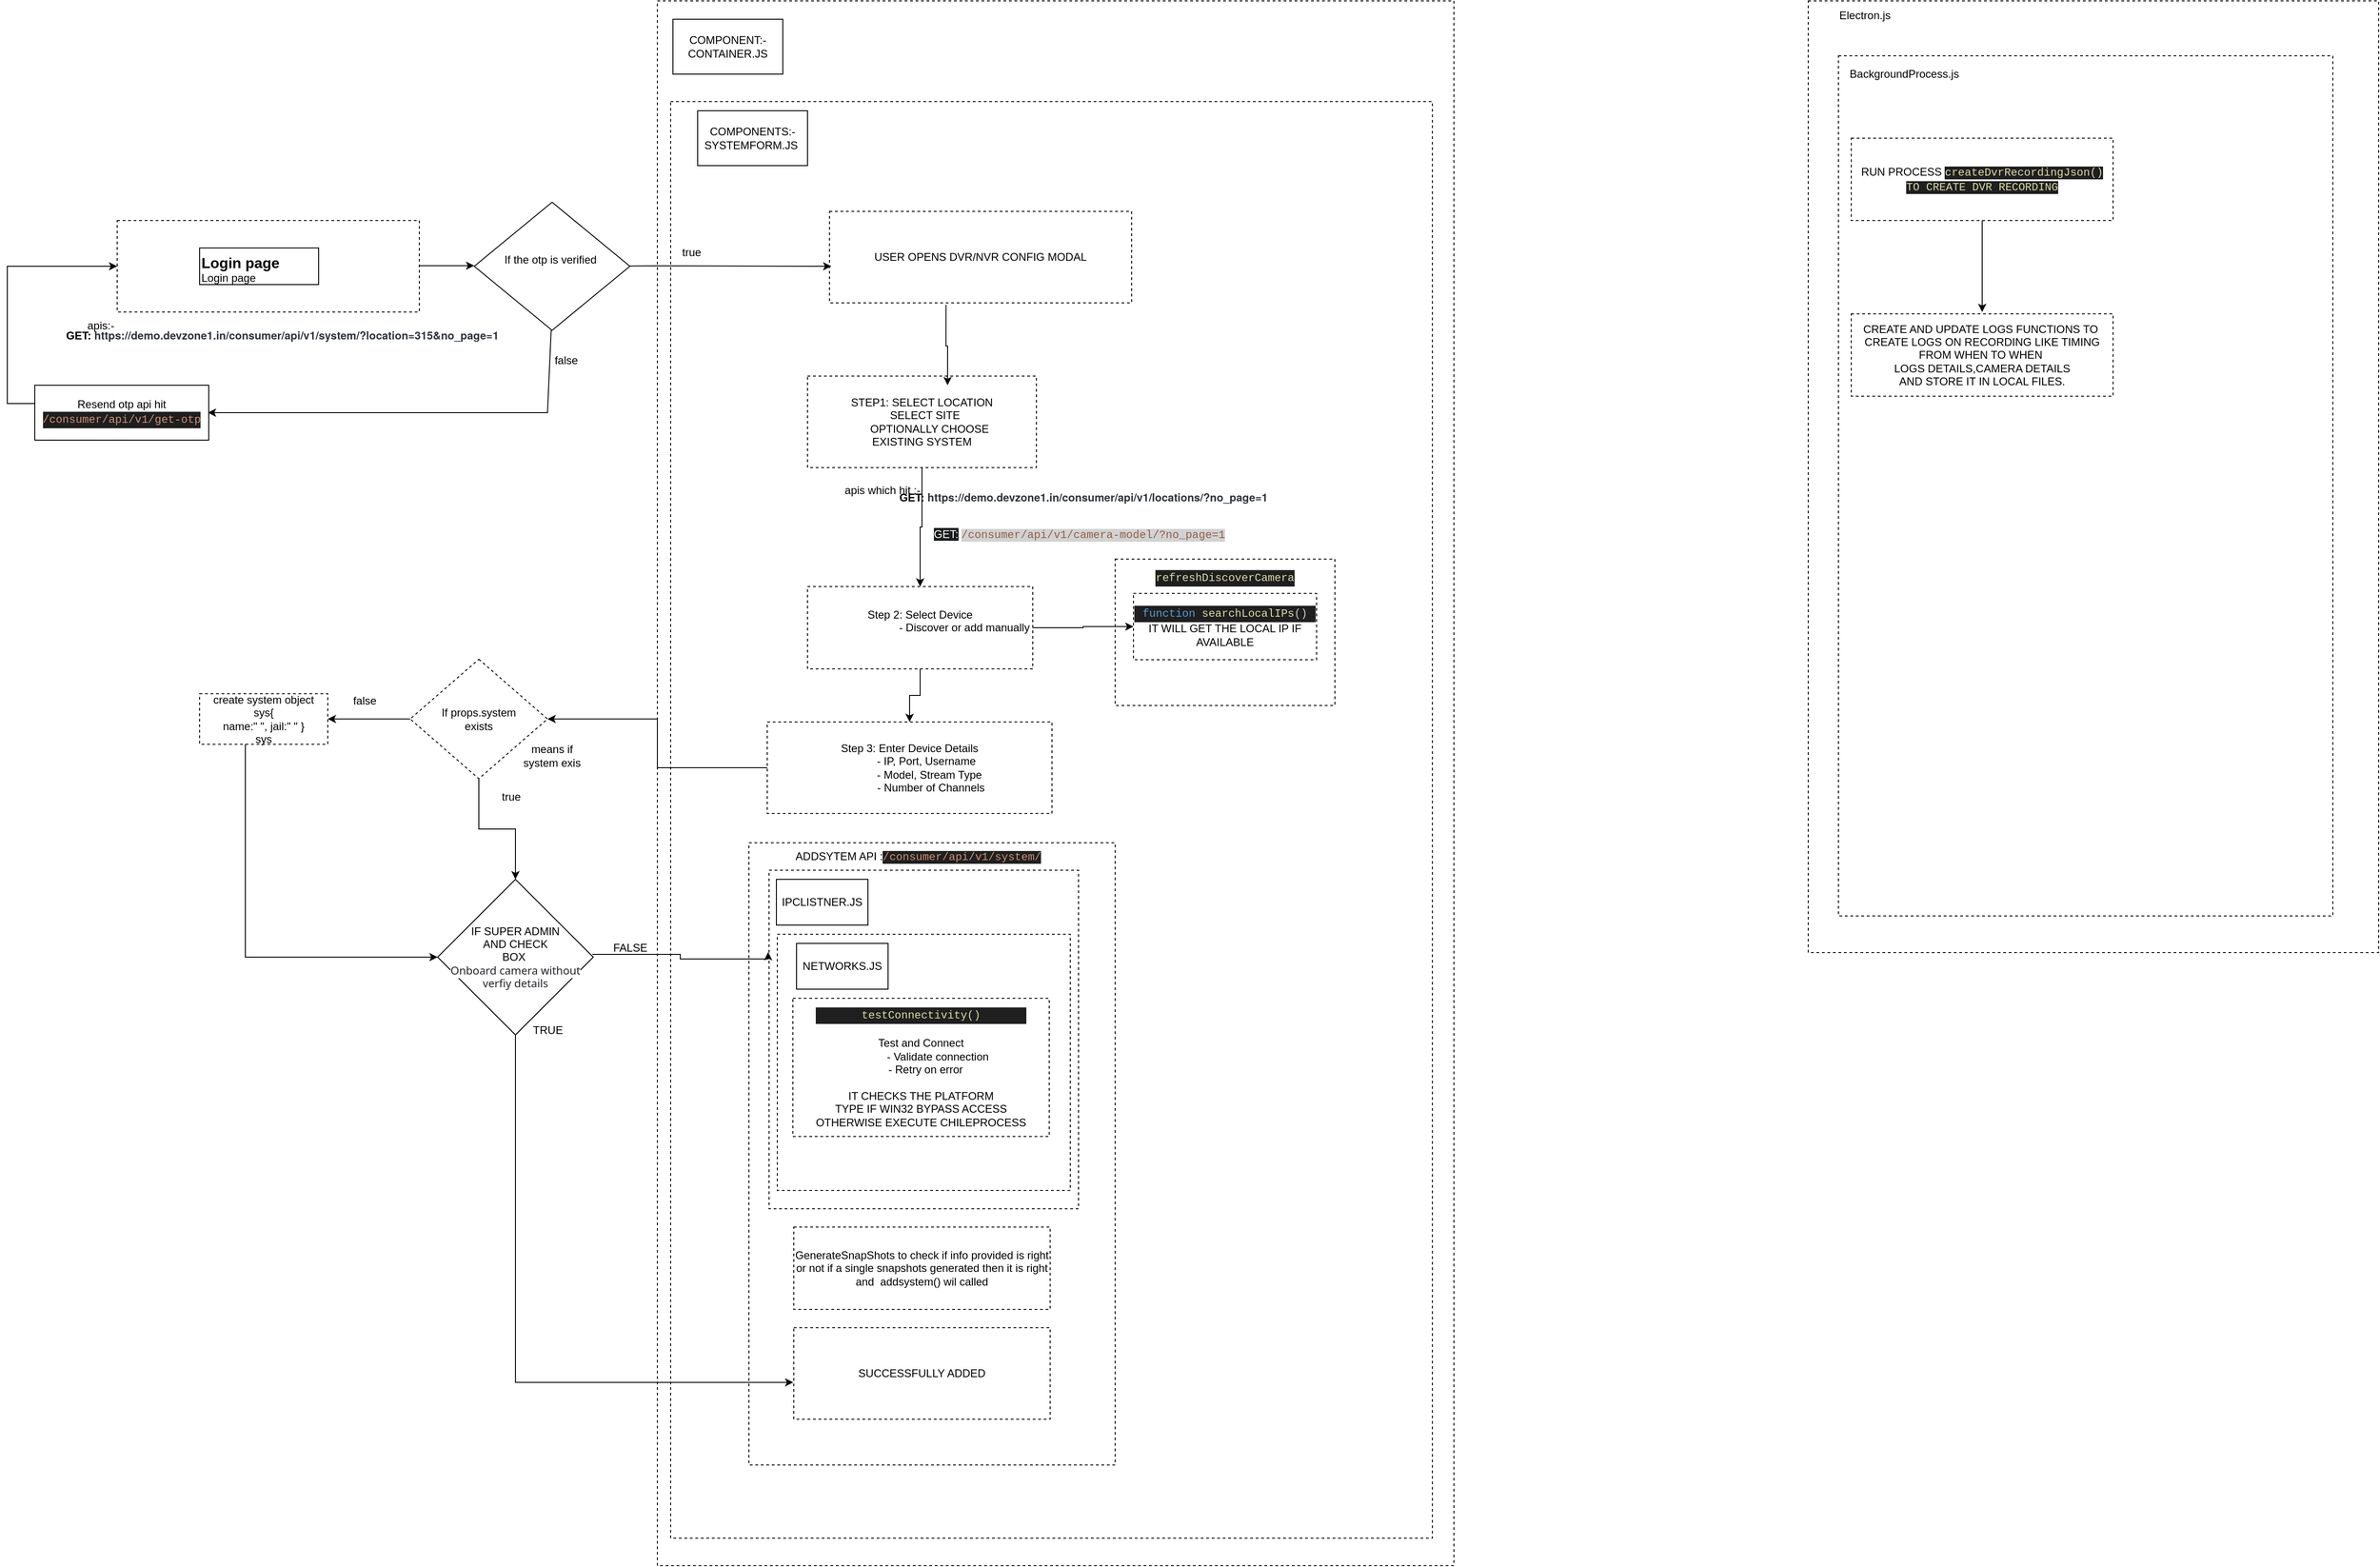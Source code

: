 <mxfile version="27.0.3">
  <diagram id="mqHwGI_LqDd8mVgrgTSP" name="Page-5">
    <mxGraphModel dx="3386" dy="3009" grid="1" gridSize="10" guides="1" tooltips="1" connect="1" arrows="1" fold="1" page="1" pageScale="1" pageWidth="827" pageHeight="1169" math="0" shadow="0">
      <root>
        <mxCell id="0" />
        <mxCell id="1" parent="0" />
        <mxCell id="ppjuHjVN80IBX7eoUQ1A-39" value="" style="rounded=0;whiteSpace=wrap;html=1;fillColor=none;dashed=1;" parent="1" vertex="1">
          <mxGeometry x="1310" y="400" width="240" height="160" as="geometry" />
        </mxCell>
        <mxCell id="ppjuHjVN80IBX7eoUQ1A-1" value="" style="rounded=0;whiteSpace=wrap;html=1;dashed=1;fillColor=none;" parent="1" vertex="1">
          <mxGeometry x="810" y="-210" width="870" height="1710" as="geometry" />
        </mxCell>
        <mxCell id="HiTxKXa3_X5GdERSaHN6-8" value="" style="rounded=0;whiteSpace=wrap;html=1;fillColor=none;dashed=1;" parent="1" vertex="1">
          <mxGeometry x="941" y="810" width="320" height="280" as="geometry" />
        </mxCell>
        <mxCell id="8ImkMyxDt-3jETlRQK3P-9" value="" style="rounded=0;whiteSpace=wrap;html=1;dashed=1;fillColor=none;" parent="1" vertex="1">
          <mxGeometry x="824.5" y="-100" width="832" height="1570" as="geometry" />
        </mxCell>
        <mxCell id="HiTxKXa3_X5GdERSaHN6-6" value="" style="rounded=0;whiteSpace=wrap;html=1;fillColor=none;dashed=1;" parent="1" vertex="1">
          <mxGeometry x="932" y="740" width="338" height="370" as="geometry" />
        </mxCell>
        <mxCell id="l-mH_1mAu79jWL0PEHqd-5" value="" style="rounded=0;whiteSpace=wrap;html=1;fillColor=none;dashed=1;" parent="1" vertex="1">
          <mxGeometry x="220" y="30" width="330" height="100" as="geometry" />
        </mxCell>
        <object placeholders="1" c4Name="Login page" c4Type="ContainerScopeBoundary" c4Description="Login page" label="&lt;font style=&quot;font-size: 16px&quot;&gt;&lt;b&gt;&lt;div style=&quot;text-align: left&quot;&gt;%c4Name%&lt;/div&gt;&lt;/b&gt;&lt;/font&gt;&lt;div style=&quot;text-align: left&quot;&gt;%c4Description%&lt;/div&gt;" id="l-mH_1mAu79jWL0PEHqd-7">
          <mxCell style="text;html=1;strokeColor=default;fillColor=none;align=left;verticalAlign=top;whiteSpace=wrap;rounded=0;metaEdit=1;allowArrows=0;resizable=1;rotatable=0;connectable=0;recursiveResize=0;expand=0;pointerEvents=0;points=[[0.25,0,0],[0.5,0,0],[0.75,0,0],[1,0.25,0],[1,0.5,0],[1,0.75,0],[0.75,1,0],[0.5,1,0],[0.25,1,0],[0,0.75,0],[0,0.5,0],[0,0.25,0]];" parent="1" vertex="1">
            <mxGeometry x="310" y="60" width="130" height="40" as="geometry" />
          </mxCell>
        </object>
        <mxCell id="l-mH_1mAu79jWL0PEHqd-9" value="" style="endArrow=classic;html=1;rounded=0;exitX=0.5;exitY=1;exitDx=0;exitDy=0;" parent="1" edge="1">
          <mxGeometry width="50" height="50" relative="1" as="geometry">
            <mxPoint x="550" y="79.33" as="sourcePoint" />
            <mxPoint x="610" y="79.33" as="targetPoint" />
          </mxGeometry>
        </mxCell>
        <mxCell id="b4lAhZ-h5LxbgZ7CZo-v-1" value="If the otp is verified&amp;nbsp;&lt;div&gt;&lt;br/&gt;&lt;/div&gt;" style="rhombus;whiteSpace=wrap;html=1;strokeColor=default;align=center;verticalAlign=middle;fontFamily=Helvetica;fontSize=12;fontColor=default;fillColor=default;" parent="1" vertex="1">
          <mxGeometry x="610" y="10" width="170" height="140" as="geometry" />
        </mxCell>
        <mxCell id="TsyTJeLZrPShMUgmSIud-1" style="edgeStyle=orthogonalEdgeStyle;rounded=0;orthogonalLoop=1;jettySize=auto;html=1;entryX=0.463;entryY=-0.021;entryDx=0;entryDy=0;entryPerimeter=0;" parent="1" edge="1">
          <mxGeometry relative="1" as="geometry">
            <mxPoint x="1126.98" y="210.0" as="targetPoint" />
            <mxPoint x="1125.23" y="122.1" as="sourcePoint" />
            <Array as="points">
              <mxPoint x="1125.23" y="167.1" />
              <mxPoint x="1127.23" y="167.1" />
            </Array>
          </mxGeometry>
        </mxCell>
        <mxCell id="yhsVgUrrOjak_2UAdhd8-2" value="USER OPENS DVR/NVR CONFIG MODAL" style="rounded=0;whiteSpace=wrap;html=1;fillColor=none;dashed=1;" parent="1" vertex="1">
          <mxGeometry x="998" y="20" width="330" height="100" as="geometry" />
        </mxCell>
        <mxCell id="yhsVgUrrOjak_2UAdhd8-3" value="" style="endArrow=classic;html=1;rounded=0;exitX=0.5;exitY=1;exitDx=0;exitDy=0;" parent="1" edge="1">
          <mxGeometry width="50" height="50" relative="1" as="geometry">
            <mxPoint x="780" y="79.77" as="sourcePoint" />
            <mxPoint x="1000" y="80" as="targetPoint" />
            <Array as="points">
              <mxPoint x="810" y="79.44" />
            </Array>
          </mxGeometry>
        </mxCell>
        <mxCell id="yhsVgUrrOjak_2UAdhd8-8" value="&lt;b&gt;GET:&lt;span style=&quot;color: rgb(47, 53, 60); font-family: &amp;quot;Helvetica Neue&amp;quot;; text-align: start; text-indent: -36px; -webkit-text-stroke-color: rgb(47, 53, 60); text-wrap-mode: wrap; background-color: transparent;&quot;&gt;&amp;nbsp;&lt;/span&gt;&lt;span style=&quot;color: rgb(47, 53, 60); font-family: &amp;quot;Helvetica Neue&amp;quot;; text-align: start; text-indent: -36px; -webkit-text-stroke-color: rgb(47, 53, 60); text-wrap-mode: wrap; background-color: transparent;&quot;&gt;https://demo.devzone1.in/consumer/api/v1/system/?location=315&amp;amp;no_page=1&lt;/span&gt;&lt;/b&gt;" style="text;html=1;align=center;verticalAlign=middle;resizable=0;points=[];autosize=1;strokeColor=none;fillColor=none;" parent="1" vertex="1">
          <mxGeometry x="150" y="140" width="500" height="30" as="geometry" />
        </mxCell>
        <mxCell id="yhsVgUrrOjak_2UAdhd8-11" value="&amp;nbsp; &amp;nbsp; &amp;nbsp; &amp;nbsp; apis:-&amp;nbsp;" style="text;html=1;align=center;verticalAlign=middle;resizable=0;points=[];autosize=1;strokeColor=none;fillColor=none;" parent="1" vertex="1">
          <mxGeometry x="150" y="130" width="80" height="30" as="geometry" />
        </mxCell>
        <mxCell id="yhsVgUrrOjak_2UAdhd8-12" value="true" style="text;html=1;align=center;verticalAlign=middle;resizable=0;points=[];autosize=1;strokeColor=none;fillColor=none;" parent="1" vertex="1">
          <mxGeometry x="827" y="50" width="40" height="30" as="geometry" />
        </mxCell>
        <mxCell id="yhsVgUrrOjak_2UAdhd8-14" value="" style="endArrow=classic;html=1;rounded=0;exitX=0.5;exitY=1;exitDx=0;exitDy=0;" parent="1" edge="1">
          <mxGeometry width="50" height="50" relative="1" as="geometry">
            <mxPoint x="694" y="150" as="sourcePoint" />
            <mxPoint x="319" y="240" as="targetPoint" />
            <Array as="points">
              <mxPoint x="690" y="240" />
            </Array>
          </mxGeometry>
        </mxCell>
        <mxCell id="yhsVgUrrOjak_2UAdhd8-18" style="edgeStyle=orthogonalEdgeStyle;rounded=0;orthogonalLoop=1;jettySize=auto;html=1;entryX=0;entryY=0.5;entryDx=0;entryDy=0;" parent="1" source="yhsVgUrrOjak_2UAdhd8-16" target="l-mH_1mAu79jWL0PEHqd-5" edge="1">
          <mxGeometry relative="1" as="geometry">
            <Array as="points">
              <mxPoint x="100" y="230" />
              <mxPoint x="100" y="80" />
            </Array>
          </mxGeometry>
        </mxCell>
        <mxCell id="yhsVgUrrOjak_2UAdhd8-16" value="Resend otp api hit&lt;br&gt;&lt;div style=&quot;color: rgb(204, 204, 204); background-color: rgb(31, 31, 31); font-family: Menlo, Monaco, &amp;quot;Courier New&amp;quot;, monospace; line-height: 18px; white-space: pre;&quot;&gt;&lt;span style=&quot;color: #ce9178;&quot;&gt;/consumer/api/v1/get-otp&lt;/span&gt;&lt;/div&gt;" style="rounded=0;whiteSpace=wrap;html=1;" parent="1" vertex="1">
          <mxGeometry x="130" y="210" width="190" height="60" as="geometry" />
        </mxCell>
        <mxCell id="8ImkMyxDt-3jETlRQK3P-1" style="edgeStyle=orthogonalEdgeStyle;rounded=0;orthogonalLoop=1;jettySize=auto;html=1;" parent="1" source="TsyTJeLZrPShMUgmSIud-3" target="TsyTJeLZrPShMUgmSIud-8" edge="1">
          <mxGeometry relative="1" as="geometry" />
        </mxCell>
        <mxCell id="TsyTJeLZrPShMUgmSIud-3" value="STEP1: SELECT LOCATION&lt;br&gt;&amp;nbsp; SELECT SITE&lt;br&gt;&amp;nbsp; &amp;nbsp; &amp;nbsp; &amp;nbsp; &amp;nbsp; &amp;nbsp; &amp;nbsp; &amp;nbsp; &amp;nbsp; OPTIONALLY CHOOSE&amp;nbsp; &amp;nbsp; &amp;nbsp; &amp;nbsp; &amp;nbsp; &amp;nbsp; &amp;nbsp; EXISTING SYSTEM" style="rounded=0;whiteSpace=wrap;html=1;fillColor=none;dashed=1;" parent="1" vertex="1">
          <mxGeometry x="974" y="200" width="250" height="100" as="geometry" />
        </mxCell>
        <mxCell id="TsyTJeLZrPShMUgmSIud-4" value="apis which hit :-" style="text;strokeColor=none;align=center;fillColor=none;html=1;verticalAlign=middle;whiteSpace=wrap;rounded=0;" parent="1" vertex="1">
          <mxGeometry x="1011" y="310" width="90" height="30" as="geometry" />
        </mxCell>
        <mxCell id="TsyTJeLZrPShMUgmSIud-7" value="&lt;b&gt;GET:&lt;span style=&quot;-webkit-text-stroke-color: rgb(47, 53, 60); text-wrap-mode: wrap; background-color: transparent; color: rgb(47, 53, 60); font-family: &amp;quot;Helvetica Neue&amp;quot;; text-align: start; text-indent: -36px;&quot;&gt;&amp;nbsp;&lt;/span&gt;&lt;span style=&quot;-webkit-text-stroke-color: rgb(47, 53, 60); text-wrap-mode: wrap; background-color: transparent; color: rgb(47, 53, 60); font-family: &amp;quot;Helvetica Neue&amp;quot;; text-align: start; text-indent: -36px;&quot;&gt;https://demo.devzone1.in/consumer/api/v1/locations/?no_page=1&lt;/span&gt;&lt;/b&gt;" style="text;html=1;align=center;verticalAlign=middle;resizable=0;points=[];autosize=1;strokeColor=none;fillColor=none;" parent="1" vertex="1">
          <mxGeometry x="1060" y="317" width="430" height="30" as="geometry" />
        </mxCell>
        <mxCell id="scb2lOnAkoNS8JEHy761-16" style="edgeStyle=orthogonalEdgeStyle;rounded=0;orthogonalLoop=1;jettySize=auto;html=1;entryX=0.5;entryY=0;entryDx=0;entryDy=0;" parent="1" source="TsyTJeLZrPShMUgmSIud-8" target="8ImkMyxDt-3jETlRQK3P-12" edge="1">
          <mxGeometry relative="1" as="geometry" />
        </mxCell>
        <mxCell id="ppjuHjVN80IBX7eoUQ1A-38" style="edgeStyle=orthogonalEdgeStyle;rounded=0;orthogonalLoop=1;jettySize=auto;html=1;entryX=0;entryY=0.5;entryDx=0;entryDy=0;" parent="1" source="TsyTJeLZrPShMUgmSIud-8" target="8ImkMyxDt-3jETlRQK3P-7" edge="1">
          <mxGeometry relative="1" as="geometry" />
        </mxCell>
        <mxCell id="TsyTJeLZrPShMUgmSIud-8" value="Step 2: Select Device&lt;div&gt;&amp;nbsp; &amp;nbsp; &amp;nbsp; &amp;nbsp; &amp;nbsp; &amp;nbsp; &amp;nbsp; &amp;nbsp; &amp;nbsp; &amp;nbsp; &amp;nbsp; &amp;nbsp; &amp;nbsp; &amp;nbsp; &amp;nbsp;- Discover or add manually&lt;br&gt;&lt;br&gt;&lt;/div&gt;" style="rounded=0;whiteSpace=wrap;html=1;fillColor=none;dashed=1;" parent="1" vertex="1">
          <mxGeometry x="974" y="430" width="246" height="90" as="geometry" />
        </mxCell>
        <mxCell id="8ImkMyxDt-3jETlRQK3P-3" value="&lt;div style=&quot;color: rgb(204, 204, 204); background-color: rgb(31, 31, 31); font-family: Menlo, Monaco, &amp;quot;Courier New&amp;quot;, monospace; font-weight: normal; font-size: 12px; line-height: 18px; white-space: pre;&quot;&gt;&lt;br&gt;&lt;/div&gt;" style="text;whiteSpace=wrap;html=1;" parent="1" vertex="1">
          <mxGeometry x="1090" y="380" width="320" height="40" as="geometry" />
        </mxCell>
        <UserObject label="&lt;span style=&quot;color: rgb(255, 255, 255); font-family: Helvetica; font-size: 12px; font-style: normal; font-variant-ligatures: normal; font-variant-caps: normal; font-weight: 400; letter-spacing: normal; orphans: 2; text-align: center; text-indent: 0px; text-transform: none; widows: 2; word-spacing: 0px; -webkit-text-stroke-width: 0px; white-space: nowrap; background-color: rgb(27, 29, 30); text-decoration-thickness: initial; text-decoration-style: initial; text-decoration-color: initial; float: none; display: inline !important;&quot;&gt;GET:&lt;/span&gt;&lt;b style=&quot;forced-color-adjust: none; font-size: 12px; font-style: normal; font-variant-ligatures: normal; font-variant-caps: normal; letter-spacing: normal; orphans: 2; text-transform: none; widows: 2; word-spacing: 0px; -webkit-text-stroke: 0px rgb(47, 53, 60); white-space: normal; background-color: transparent; text-decoration-thickness: initial; text-decoration-style: initial; text-decoration-color: initial; color: rgb(47, 53, 60); font-family: &amp;quot;Helvetica Neue&amp;quot;; text-align: start; text-indent: -36px; box-shadow: none !important;&quot;&gt;&amp;nbsp;&lt;/b&gt;&lt;span style=&quot;color: rgb(145, 93, 71); font-family: Menlo, Monaco, &amp;quot;Courier New&amp;quot;, monospace; white-space: pre; background-color: rgb(210, 210, 210);&quot;&gt;/consumer/api/v1/camera-model/?no_page=1&lt;/span&gt;" link="&lt;span style=&quot;color: rgb(255, 255, 255); font-family: Helvetica; font-size: 12px; font-style: normal; font-variant-ligatures: normal; font-variant-caps: normal; font-weight: 400; letter-spacing: normal; orphans: 2; text-align: center; text-indent: 0px; text-transform: none; widows: 2; word-spacing: 0px; -webkit-text-stroke-width: 0px; white-space: nowrap; background-color: rgb(27, 29, 30); text-decoration-thickness: initial; text-decoration-style: initial; text-decoration-color: initial; display: inline !important; float: none;&quot;&gt;GET:&lt;/span&gt;&lt;b data-mx-given-colors=&quot;{&amp;quot;-webkit-text-stroke-color&amp;quot;:&amp;quot;rgb(47, 53, 60)&amp;quot;,&amp;quot;color&amp;quot;:&amp;quot;rgb(47, 53, 60)&amp;quot;}&quot; style=&quot;forced-color-adjust: none; box-shadow: none !important; font-size: 12px; font-style: normal; font-variant-ligatures: normal; font-variant-caps: normal; letter-spacing: normal; orphans: 2; text-transform: none; widows: 2; word-spacing: 0px; -webkit-text-stroke: 0px light-dark(rgb(47, 53, 60), rgb(188, 193, 199)); white-space: normal; background-color: transparent; text-decoration-thickness: initial; text-decoration-style: initial; text-decoration-color: initial; color: light-dark(rgb(47, 53, 60), rgb(188, 193, 199)); font-family: &amp;quot;Helvetica Neue&amp;quot;; text-align: start; text-indent: -36px;&quot;&gt;&amp;nbsp;&lt;/b&gt;&lt;span data-mx-given-colors=&quot;{&amp;quot;-webkit-text-stroke-color&amp;quot;:&amp;quot;rgb(47, 53, 60)&amp;quot;,&amp;quot;color&amp;quot;:&amp;quot;rgb(47, 53, 60)&amp;quot;}&quot; style=&quot;forced-color-adjust: none; box-shadow: none !important; font-size: 12px; font-style: normal; font-variant-ligatures: normal; font-variant-caps: normal; font-weight: 400; letter-spacing: normal; orphans: 2; text-transform: none; widows: 2; word-spacing: 0px; -webkit-text-stroke: 0px light-dark(rgb(47, 53, 60), rgb(188, 193, 199)); white-space: normal; background-color: transparent; text-decoration-thickness: initial; text-decoration-style: initial; text-decoration-color: initial; color: light-dark(rgb(47, 53, 60), rgb(188, 193, 199)); font-family: &amp;quot;Helvetica Neue&amp;quot;; text-align: start; text-indent: -36px;&quot;&gt;https://demo.devzone1.in/consumer/api/v1/locations/?no_page=1&lt;/span&gt;" id="8ImkMyxDt-3jETlRQK3P-4">
          <mxCell style="text;whiteSpace=wrap;html=1;" parent="1" vertex="1">
            <mxGeometry x="1110" y="358" width="420" height="40" as="geometry" />
          </mxCell>
        </UserObject>
        <mxCell id="8ImkMyxDt-3jETlRQK3P-7" value="&lt;div&gt;&lt;div style=&quot;color: rgb(204, 204, 204); background-color: rgb(31, 31, 31); font-family: Menlo, Monaco, &amp;quot;Courier New&amp;quot;, monospace; line-height: 18px; white-space: pre;&quot;&gt;&lt;span style=&quot;color: rgb(86, 156, 214);&quot;&gt;function&lt;/span&gt; &lt;span style=&quot;color: rgb(220, 220, 170);&quot;&gt;searchLocalIPs&lt;/span&gt;()&lt;/div&gt;IT WILL GET THE LOCAL IP IF AVAILABLE&lt;/div&gt;" style="rounded=0;whiteSpace=wrap;html=1;fillColor=none;dashed=1;" parent="1" vertex="1">
          <mxGeometry x="1330" y="437.5" width="200" height="72.5" as="geometry" />
        </mxCell>
        <mxCell id="scb2lOnAkoNS8JEHy761-1" style="edgeStyle=orthogonalEdgeStyle;rounded=0;orthogonalLoop=1;jettySize=auto;html=1;entryX=-0.002;entryY=0.597;entryDx=0;entryDy=0;exitX=0.5;exitY=1;exitDx=0;exitDy=0;entryPerimeter=0;" parent="1" source="scb2lOnAkoNS8JEHy761-2" target="scb2lOnAkoNS8JEHy761-3" edge="1">
          <mxGeometry relative="1" as="geometry">
            <mxPoint x="810" y="910" as="targetPoint" />
            <mxPoint x="530" y="680" as="sourcePoint" />
            <Array as="points">
              <mxPoint x="655" y="1300" />
            </Array>
          </mxGeometry>
        </mxCell>
        <mxCell id="ppjuHjVN80IBX7eoUQ1A-26" style="edgeStyle=orthogonalEdgeStyle;rounded=0;orthogonalLoop=1;jettySize=auto;html=1;entryX=1;entryY=0.5;entryDx=0;entryDy=0;" parent="1" source="8ImkMyxDt-3jETlRQK3P-12" target="ppjuHjVN80IBX7eoUQ1A-25" edge="1">
          <mxGeometry relative="1" as="geometry" />
        </mxCell>
        <mxCell id="8ImkMyxDt-3jETlRQK3P-12" value="&lt;div&gt;Step 3: Enter Device Details&lt;/div&gt;&lt;div&gt;&amp;nbsp; &amp;nbsp; &amp;nbsp; &amp;nbsp; &amp;nbsp; &amp;nbsp;- IP, Port, Username&lt;/div&gt;&lt;div&gt;&amp;nbsp; &amp;nbsp; &amp;nbsp; &amp;nbsp; &amp;nbsp; &amp;nbsp; &amp;nbsp;- Model, Stream Type&lt;/div&gt;&lt;div&gt;&amp;nbsp; &amp;nbsp; &amp;nbsp; &amp;nbsp; &amp;nbsp; &amp;nbsp; &amp;nbsp; - Number of Channels&lt;/div&gt;" style="rounded=0;whiteSpace=wrap;html=1;fillColor=none;dashed=1;" parent="1" vertex="1">
          <mxGeometry x="930" y="578" width="311" height="100" as="geometry" />
        </mxCell>
        <mxCell id="m8ckdfRdjlJiDPBA9qJZ-1" value="&lt;div style=&quot;color: rgb(204, 204, 204); background-color: rgb(31, 31, 31); font-family: Menlo, Monaco, &amp;quot;Courier New&amp;quot;, monospace; line-height: 18px; white-space: pre;&quot;&gt;&lt;span style=&quot;color: rgb(220, 220, 170);&quot;&gt;testConnectivity()&lt;/span&gt;&lt;/div&gt;&lt;br&gt;Test and Connect&lt;br&gt;&amp;nbsp; &amp;nbsp; &amp;nbsp; &amp;nbsp; &amp;nbsp; &amp;nbsp;- Validate connection&lt;br&gt;&amp;nbsp; &amp;nbsp;- Retry on error&lt;br&gt;&lt;br&gt;IT CHECKS THE PLATFORM&lt;div&gt;TYPE IF WIN32 BYPASS ACCESS&lt;br&gt;OTHERWISE EXECUTE CHILEPROCESS&lt;/div&gt;" style="rounded=0;whiteSpace=wrap;html=1;fillColor=none;dashed=1;" parent="1" vertex="1">
          <mxGeometry x="958" y="880" width="280" height="151" as="geometry" />
        </mxCell>
        <mxCell id="scb2lOnAkoNS8JEHy761-3" value="SUCCESSFULLY ADDED" style="rounded=0;whiteSpace=wrap;html=1;fillColor=none;dashed=1;" parent="1" vertex="1">
          <mxGeometry x="959" y="1240" width="280" height="100" as="geometry" />
        </mxCell>
        <mxCell id="scb2lOnAkoNS8JEHy761-8" style="edgeStyle=orthogonalEdgeStyle;rounded=0;orthogonalLoop=1;jettySize=auto;html=1;exitX=1;exitY=0.5;exitDx=0;exitDy=0;entryX=0;entryY=0.25;entryDx=0;entryDy=0;" parent="1" edge="1">
          <mxGeometry relative="1" as="geometry">
            <mxPoint x="739" y="832" as="sourcePoint" />
            <mxPoint x="931" y="829.5" as="targetPoint" />
            <Array as="points">
              <mxPoint x="835" y="832" />
              <mxPoint x="835" y="837" />
              <mxPoint x="931" y="837" />
            </Array>
          </mxGeometry>
        </mxCell>
        <mxCell id="scb2lOnAkoNS8JEHy761-2" value="IF SUPER ADMIN&lt;br&gt;AND CHECK&lt;br&gt;BOX&amp;nbsp;&lt;br&gt;&lt;span style=&quot;color: rgb(33, 37, 41); font-family: system-ui; text-align: start; background-color: rgb(255, 255, 255);&quot;&gt;Onboard camera without verfiy details&lt;/span&gt;" style="rhombus;whiteSpace=wrap;html=1;strokeColor=default;align=center;verticalAlign=middle;fontFamily=Helvetica;fontSize=12;fontColor=default;fillColor=default;" parent="1" vertex="1">
          <mxGeometry x="570" y="750" width="170" height="170" as="geometry" />
        </mxCell>
        <mxCell id="scb2lOnAkoNS8JEHy761-7" value="TRUE" style="text;html=1;align=center;verticalAlign=middle;resizable=0;points=[];autosize=1;strokeColor=none;fillColor=none;" parent="1" vertex="1">
          <mxGeometry x="660" y="900" width="60" height="30" as="geometry" />
        </mxCell>
        <mxCell id="scb2lOnAkoNS8JEHy761-10" value="FALSE" style="text;html=1;align=center;verticalAlign=middle;resizable=0;points=[];autosize=1;strokeColor=none;fillColor=none;" parent="1" vertex="1">
          <mxGeometry x="750" y="810" width="60" height="30" as="geometry" />
        </mxCell>
        <mxCell id="scb2lOnAkoNS8JEHy761-14" value="COMPONENTS:-SYSTEMFORM.JS&amp;nbsp;" style="rounded=0;whiteSpace=wrap;html=1;" parent="1" vertex="1">
          <mxGeometry x="854" y="-90" width="120" height="60" as="geometry" />
        </mxCell>
        <mxCell id="HiTxKXa3_X5GdERSaHN6-4" value="GenerateSnapShots to check if info provided is right or not if a single snapshots generated then it is right and&amp;nbsp; addsystem() wil called" style="rounded=0;whiteSpace=wrap;html=1;fillColor=none;dashed=1;" parent="1" vertex="1">
          <mxGeometry x="959" y="1130" width="280" height="90" as="geometry" />
        </mxCell>
        <mxCell id="HiTxKXa3_X5GdERSaHN6-7" value="IPCLISTNER.JS" style="rounded=0;whiteSpace=wrap;html=1;" parent="1" vertex="1">
          <mxGeometry x="940" y="750" width="100" height="50" as="geometry" />
        </mxCell>
        <mxCell id="HiTxKXa3_X5GdERSaHN6-9" value="NETWORKS.JS" style="rounded=0;whiteSpace=wrap;html=1;" parent="1" vertex="1">
          <mxGeometry x="962" y="820" width="100" height="50" as="geometry" />
        </mxCell>
        <mxCell id="ppjuHjVN80IBX7eoUQ1A-2" value="COMPONENT:-CONTAINER.JS" style="rounded=0;whiteSpace=wrap;html=1;" parent="1" vertex="1">
          <mxGeometry x="827" y="-190" width="120" height="60" as="geometry" />
        </mxCell>
        <mxCell id="ppjuHjVN80IBX7eoUQ1A-3" value="false" style="text;html=1;align=center;verticalAlign=middle;resizable=0;points=[];autosize=1;strokeColor=none;fillColor=none;" parent="1" vertex="1">
          <mxGeometry x="685" y="168" width="50" height="30" as="geometry" />
        </mxCell>
        <mxCell id="ppjuHjVN80IBX7eoUQ1A-27" style="edgeStyle=orthogonalEdgeStyle;rounded=0;orthogonalLoop=1;jettySize=auto;html=1;" parent="1" source="ppjuHjVN80IBX7eoUQ1A-25" target="scb2lOnAkoNS8JEHy761-2" edge="1">
          <mxGeometry relative="1" as="geometry" />
        </mxCell>
        <mxCell id="ppjuHjVN80IBX7eoUQ1A-31" value="" style="edgeStyle=orthogonalEdgeStyle;rounded=0;orthogonalLoop=1;jettySize=auto;html=1;" parent="1" source="ppjuHjVN80IBX7eoUQ1A-25" target="ppjuHjVN80IBX7eoUQ1A-30" edge="1">
          <mxGeometry relative="1" as="geometry" />
        </mxCell>
        <mxCell id="ppjuHjVN80IBX7eoUQ1A-25" value="If props.system&lt;br&gt;exists" style="rhombus;whiteSpace=wrap;html=1;fillColor=none;rounded=0;dashed=1;" parent="1" vertex="1">
          <mxGeometry x="540" y="509.5" width="150" height="130.5" as="geometry" />
        </mxCell>
        <mxCell id="ppjuHjVN80IBX7eoUQ1A-28" value="means if system exis" style="text;html=1;align=center;verticalAlign=middle;whiteSpace=wrap;rounded=0;" parent="1" vertex="1">
          <mxGeometry x="655" y="600" width="80" height="30" as="geometry" />
        </mxCell>
        <mxCell id="ppjuHjVN80IBX7eoUQ1A-29" value="true" style="text;html=1;align=center;verticalAlign=middle;resizable=0;points=[];autosize=1;strokeColor=none;fillColor=none;" parent="1" vertex="1">
          <mxGeometry x="630" y="645" width="40" height="30" as="geometry" />
        </mxCell>
        <mxCell id="ppjuHjVN80IBX7eoUQ1A-33" style="edgeStyle=orthogonalEdgeStyle;rounded=0;orthogonalLoop=1;jettySize=auto;html=1;entryX=0;entryY=0.5;entryDx=0;entryDy=0;" parent="1" source="ppjuHjVN80IBX7eoUQ1A-30" target="scb2lOnAkoNS8JEHy761-2" edge="1">
          <mxGeometry relative="1" as="geometry">
            <Array as="points">
              <mxPoint x="360" y="835" />
            </Array>
          </mxGeometry>
        </mxCell>
        <mxCell id="ppjuHjVN80IBX7eoUQ1A-30" value="create system object&lt;br&gt;sys{&lt;br&gt;name:&quot; &quot;, jail:&quot; &quot; }&lt;br&gt;sys" style="whiteSpace=wrap;html=1;fillColor=none;rounded=0;dashed=1;" parent="1" vertex="1">
          <mxGeometry x="310" y="547.13" width="140" height="55.25" as="geometry" />
        </mxCell>
        <mxCell id="ppjuHjVN80IBX7eoUQ1A-32" value="false" style="text;html=1;align=center;verticalAlign=middle;resizable=0;points=[];autosize=1;strokeColor=none;fillColor=none;" parent="1" vertex="1">
          <mxGeometry x="465" y="540" width="50" height="30" as="geometry" />
        </mxCell>
        <mxCell id="ppjuHjVN80IBX7eoUQ1A-35" value="" style="rounded=0;whiteSpace=wrap;html=1;fillColor=none;dashed=1;" parent="1" vertex="1">
          <mxGeometry x="910" y="710" width="400" height="680" as="geometry" />
        </mxCell>
        <mxCell id="ppjuHjVN80IBX7eoUQ1A-36" value="ADDSYTEM API :&lt;span style=&quot;color: rgb(206, 145, 120); background-color: rgb(31, 31, 31); font-family: Menlo, Monaco, &amp;quot;Courier New&amp;quot;, monospace; white-space: pre;&quot;&gt;/consumer/api/v1/system/&lt;/span&gt;" style="text;html=1;align=center;verticalAlign=middle;whiteSpace=wrap;rounded=0;" parent="1" vertex="1">
          <mxGeometry x="930" y="710" width="330" height="30" as="geometry" />
        </mxCell>
        <mxCell id="ppjuHjVN80IBX7eoUQ1A-40" value="&lt;div style=&quot;color: rgb(204, 204, 204); background-color: rgb(31, 31, 31); font-family: Menlo, Monaco, &amp;quot;Courier New&amp;quot;, monospace; line-height: 18px; white-space: pre;&quot;&gt;&lt;span style=&quot;color: #dcdcaa;&quot;&gt;refreshDiscoverCamera&lt;/span&gt;&lt;/div&gt;" style="text;html=1;align=center;verticalAlign=middle;whiteSpace=wrap;rounded=0;" parent="1" vertex="1">
          <mxGeometry x="1335" y="420" width="190" as="geometry" />
        </mxCell>
        <mxCell id="dem2RPdDAouoTO7_FDhB-1" value="" style="rounded=0;whiteSpace=wrap;html=1;dashed=1;fillColor=none;" vertex="1" parent="1">
          <mxGeometry x="2067" y="-210" width="623" height="1040" as="geometry" />
        </mxCell>
        <mxCell id="dem2RPdDAouoTO7_FDhB-2" value="Electron.js" style="text;html=1;align=center;verticalAlign=middle;whiteSpace=wrap;rounded=0;" vertex="1" parent="1">
          <mxGeometry x="2069" y="-209" width="120" height="30" as="geometry" />
        </mxCell>
        <mxCell id="dem2RPdDAouoTO7_FDhB-3" value="" style="rounded=0;whiteSpace=wrap;html=1;dashed=1;fillColor=none;" vertex="1" parent="1">
          <mxGeometry x="2100" y="-150" width="540" height="940" as="geometry" />
        </mxCell>
        <mxCell id="dem2RPdDAouoTO7_FDhB-4" value="BackgroundProcess.js" style="text;html=1;align=center;verticalAlign=middle;whiteSpace=wrap;rounded=0;" vertex="1" parent="1">
          <mxGeometry x="2102" y="-145" width="140" height="30" as="geometry" />
        </mxCell>
        <mxCell id="dem2RPdDAouoTO7_FDhB-7" style="edgeStyle=orthogonalEdgeStyle;rounded=0;orthogonalLoop=1;jettySize=auto;html=1;" edge="1" parent="1" source="dem2RPdDAouoTO7_FDhB-5">
          <mxGeometry relative="1" as="geometry">
            <mxPoint x="2257.0" y="130" as="targetPoint" />
          </mxGeometry>
        </mxCell>
        <mxCell id="dem2RPdDAouoTO7_FDhB-5" value="RUN PROCESS&amp;nbsp;&lt;span style=&quot;color: rgb(220, 220, 170); background-color: rgb(31, 31, 31); font-family: Menlo, Monaco, &amp;quot;Courier New&amp;quot;, monospace; white-space: pre;&quot;&gt;createDvrRecordingJson()&lt;/span&gt;&lt;div&gt;&lt;span style=&quot;color: rgb(220, 220, 170); background-color: rgb(31, 31, 31); font-family: Menlo, Monaco, &amp;quot;Courier New&amp;quot;, monospace; white-space: pre;&quot;&gt;TO CREATE DVR RECORDING&lt;/span&gt;&lt;/div&gt;" style="rounded=0;whiteSpace=wrap;html=1;fillColor=none;dashed=1;" vertex="1" parent="1">
          <mxGeometry x="2114" y="-60" width="286" height="90" as="geometry" />
        </mxCell>
        <mxCell id="dem2RPdDAouoTO7_FDhB-8" value="CREATE AND UPDATE LOGS FUNCTIONS TO&amp;nbsp;&lt;br&gt;CREATE LOGS ON RECORDING LIKE TIMING FROM WHEN TO WHEN&amp;nbsp;&lt;br&gt;LOGS DETAILS,CAMERA DETAILS&lt;br&gt;AND STORE IT IN LOCAL FILES." style="rounded=0;whiteSpace=wrap;html=1;fillColor=none;dashed=1;" vertex="1" parent="1">
          <mxGeometry x="2114" y="132" width="286" height="90" as="geometry" />
        </mxCell>
      </root>
    </mxGraphModel>
  </diagram>
</mxfile>
